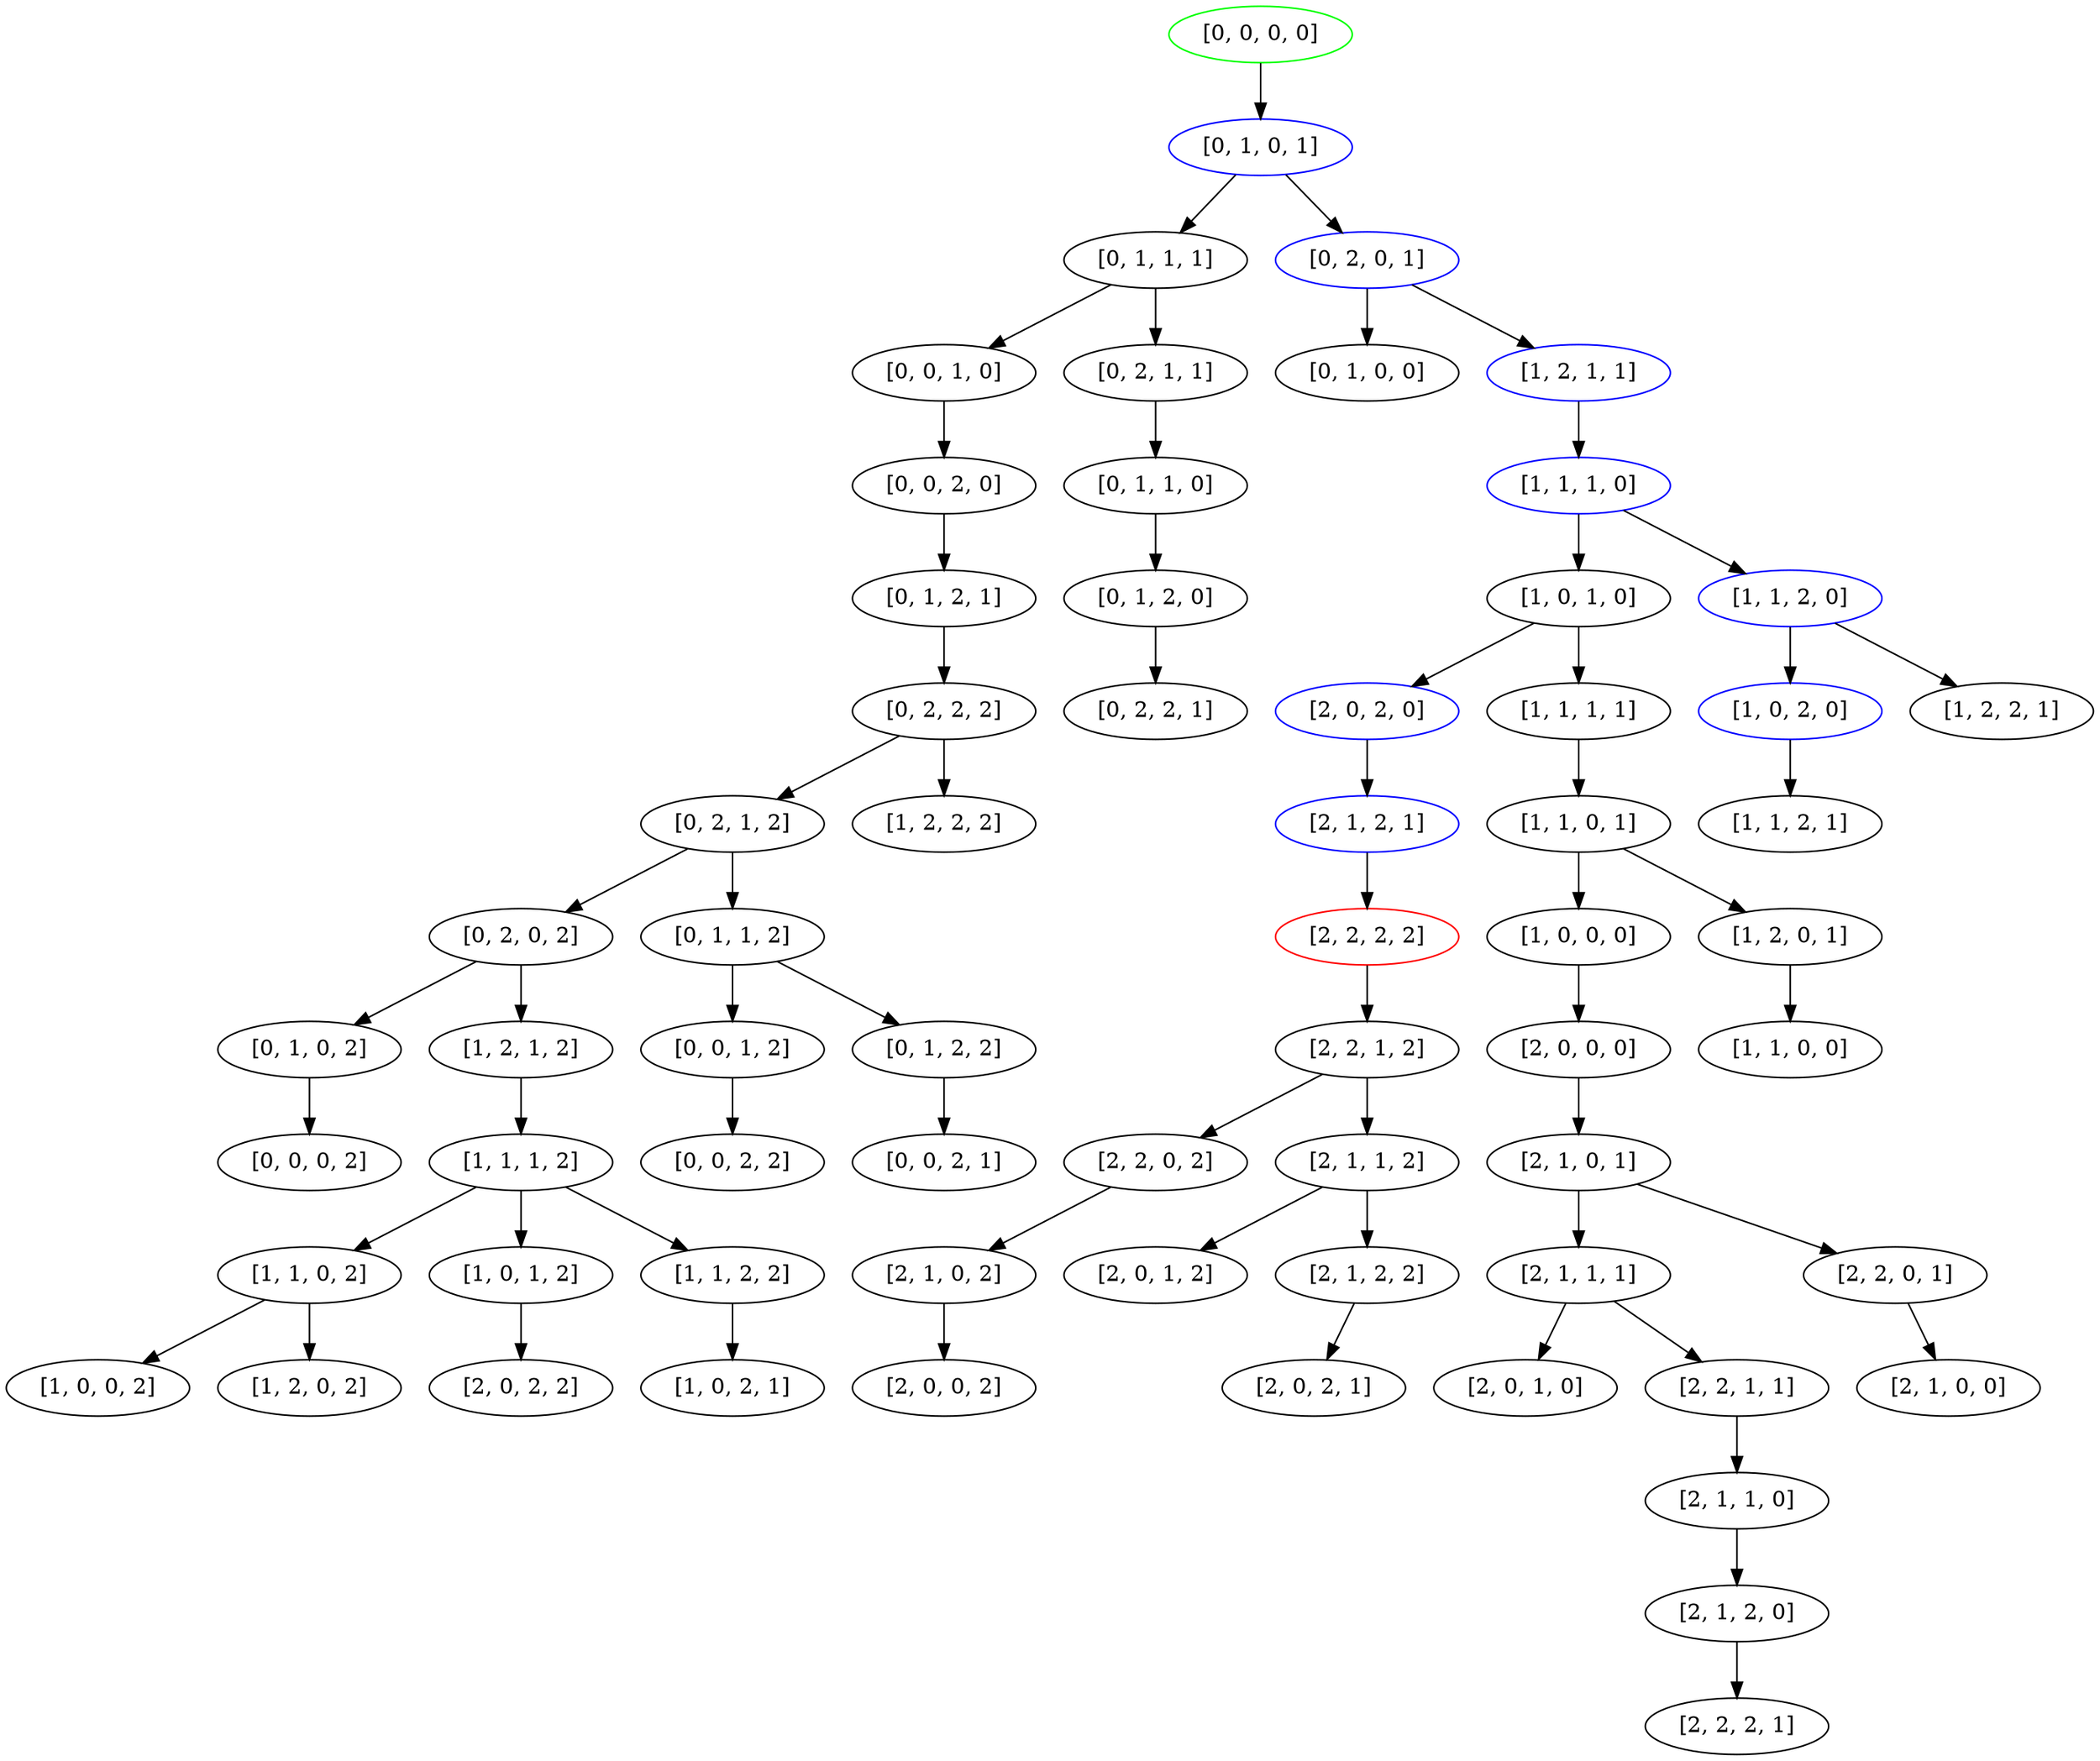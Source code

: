 DiGraph G {"[0, 0, 0, 0]" -> "[0, 1, 0, 1]";"[0, 1, 0, 1]" -> "[0, 1, 1, 1]";"[0, 1, 0, 1]" -> "[0, 2, 0, 1]";"[0, 1, 1, 1]" -> "[0, 0, 1, 0]";"[0, 1, 1, 1]" -> "[0, 2, 1, 1]";"[0, 2, 0, 1]" -> "[0, 1, 0, 0]";"[0, 2, 0, 1]" -> "[1, 2, 1, 1]";"[0, 0, 1, 0]" -> "[0, 0, 2, 0]";"[0, 2, 1, 1]" -> "[0, 1, 1, 0]";"[1, 2, 1, 1]" -> "[1, 1, 1, 0]";"[0, 0, 2, 0]" -> "[0, 1, 2, 1]";"[0, 1, 1, 0]" -> "[0, 1, 2, 0]";"[1, 1, 1, 0]" -> "[1, 0, 1, 0]";"[1, 1, 1, 0]" -> "[1, 1, 2, 0]";"[0, 1, 2, 1]" -> "[0, 2, 2, 2]";"[0, 1, 2, 0]" -> "[0, 2, 2, 1]";"[1, 0, 1, 0]" -> "[2, 0, 2, 0]";"[1, 0, 1, 0]" -> "[1, 1, 1, 1]";"[1, 1, 2, 0]" -> "[1, 0, 2, 0]";"[1, 1, 2, 0]" -> "[1, 2, 2, 1]";"[0, 2, 2, 2]" -> "[0, 2, 1, 2]";"[0, 2, 2, 2]" -> "[1, 2, 2, 2]";"[2, 0, 2, 0]" -> "[2, 1, 2, 1]";"[1, 1, 1, 1]" -> "[1, 1, 0, 1]";"[1, 0, 2, 0]" -> "[1, 1, 2, 1]";"[0, 2, 1, 2]" -> "[0, 2, 0, 2]";"[0, 2, 1, 2]" -> "[0, 1, 1, 2]";"[2, 1, 2, 1]" -> "[2, 2, 2, 2]";"[1, 1, 0, 1]" -> "[1, 0, 0, 0]";"[1, 1, 0, 1]" -> "[1, 2, 0, 1]";"[0, 2, 0, 2]" -> "[0, 1, 0, 2]";"[0, 2, 0, 2]" -> "[1, 2, 1, 2]";"[0, 1, 1, 2]" -> "[0, 0, 1, 2]";"[0, 1, 1, 2]" -> "[0, 1, 2, 2]";"[2, 2, 2, 2]" -> "[2, 2, 1, 2]";"[1, 0, 0, 0]" -> "[2, 0, 0, 0]";"[1, 2, 0, 1]" -> "[1, 1, 0, 0]";"[0, 1, 0, 2]" -> "[0, 0, 0, 2]";"[1, 2, 1, 2]" -> "[1, 1, 1, 2]";"[0, 0, 1, 2]" -> "[0, 0, 2, 2]";"[0, 1, 2, 2]" -> "[0, 0, 2, 1]";"[2, 2, 1, 2]" -> "[2, 2, 0, 2]";"[2, 2, 1, 2]" -> "[2, 1, 1, 2]";"[2, 0, 0, 0]" -> "[2, 1, 0, 1]";"[1, 1, 1, 2]" -> "[1, 1, 0, 2]";"[1, 1, 1, 2]" -> "[1, 0, 1, 2]";"[1, 1, 1, 2]" -> "[1, 1, 2, 2]";"[2, 2, 0, 2]" -> "[2, 1, 0, 2]";"[2, 1, 1, 2]" -> "[2, 0, 1, 2]";"[2, 1, 1, 2]" -> "[2, 1, 2, 2]";"[2, 1, 0, 1]" -> "[2, 1, 1, 1]";"[2, 1, 0, 1]" -> "[2, 2, 0, 1]";"[1, 1, 0, 2]" -> "[1, 0, 0, 2]";"[1, 1, 0, 2]" -> "[1, 2, 0, 2]";"[1, 0, 1, 2]" -> "[2, 0, 2, 2]";"[1, 1, 2, 2]" -> "[1, 0, 2, 1]";"[2, 1, 0, 2]" -> "[2, 0, 0, 2]";"[2, 1, 2, 2]" -> "[2, 0, 2, 1]";"[2, 1, 1, 1]" -> "[2, 0, 1, 0]";"[2, 1, 1, 1]" -> "[2, 2, 1, 1]";"[2, 2, 0, 1]" -> "[2, 1, 0, 0]";"[2, 2, 1, 1]" -> "[2, 1, 1, 0]";"[2, 1, 1, 0]" -> "[2, 1, 2, 0]";"[2, 1, 2, 0]" -> "[2, 2, 2, 1]";"[0, 1, 0, 1]" [color=blue];"[0, 2, 0, 1]" [color=blue];"[1, 2, 1, 1]" [color=blue];"[1, 1, 1, 0]" [color=blue];"[1, 1, 2, 0]" [color=blue];"[1, 0, 2, 0]" [color=blue];"[2, 0, 2, 0]" [color=blue];"[2, 1, 2, 1]" [color=blue];"[0, 0, 0, 0]" [color=green];"[2, 2, 2, 2]" [color=red];}